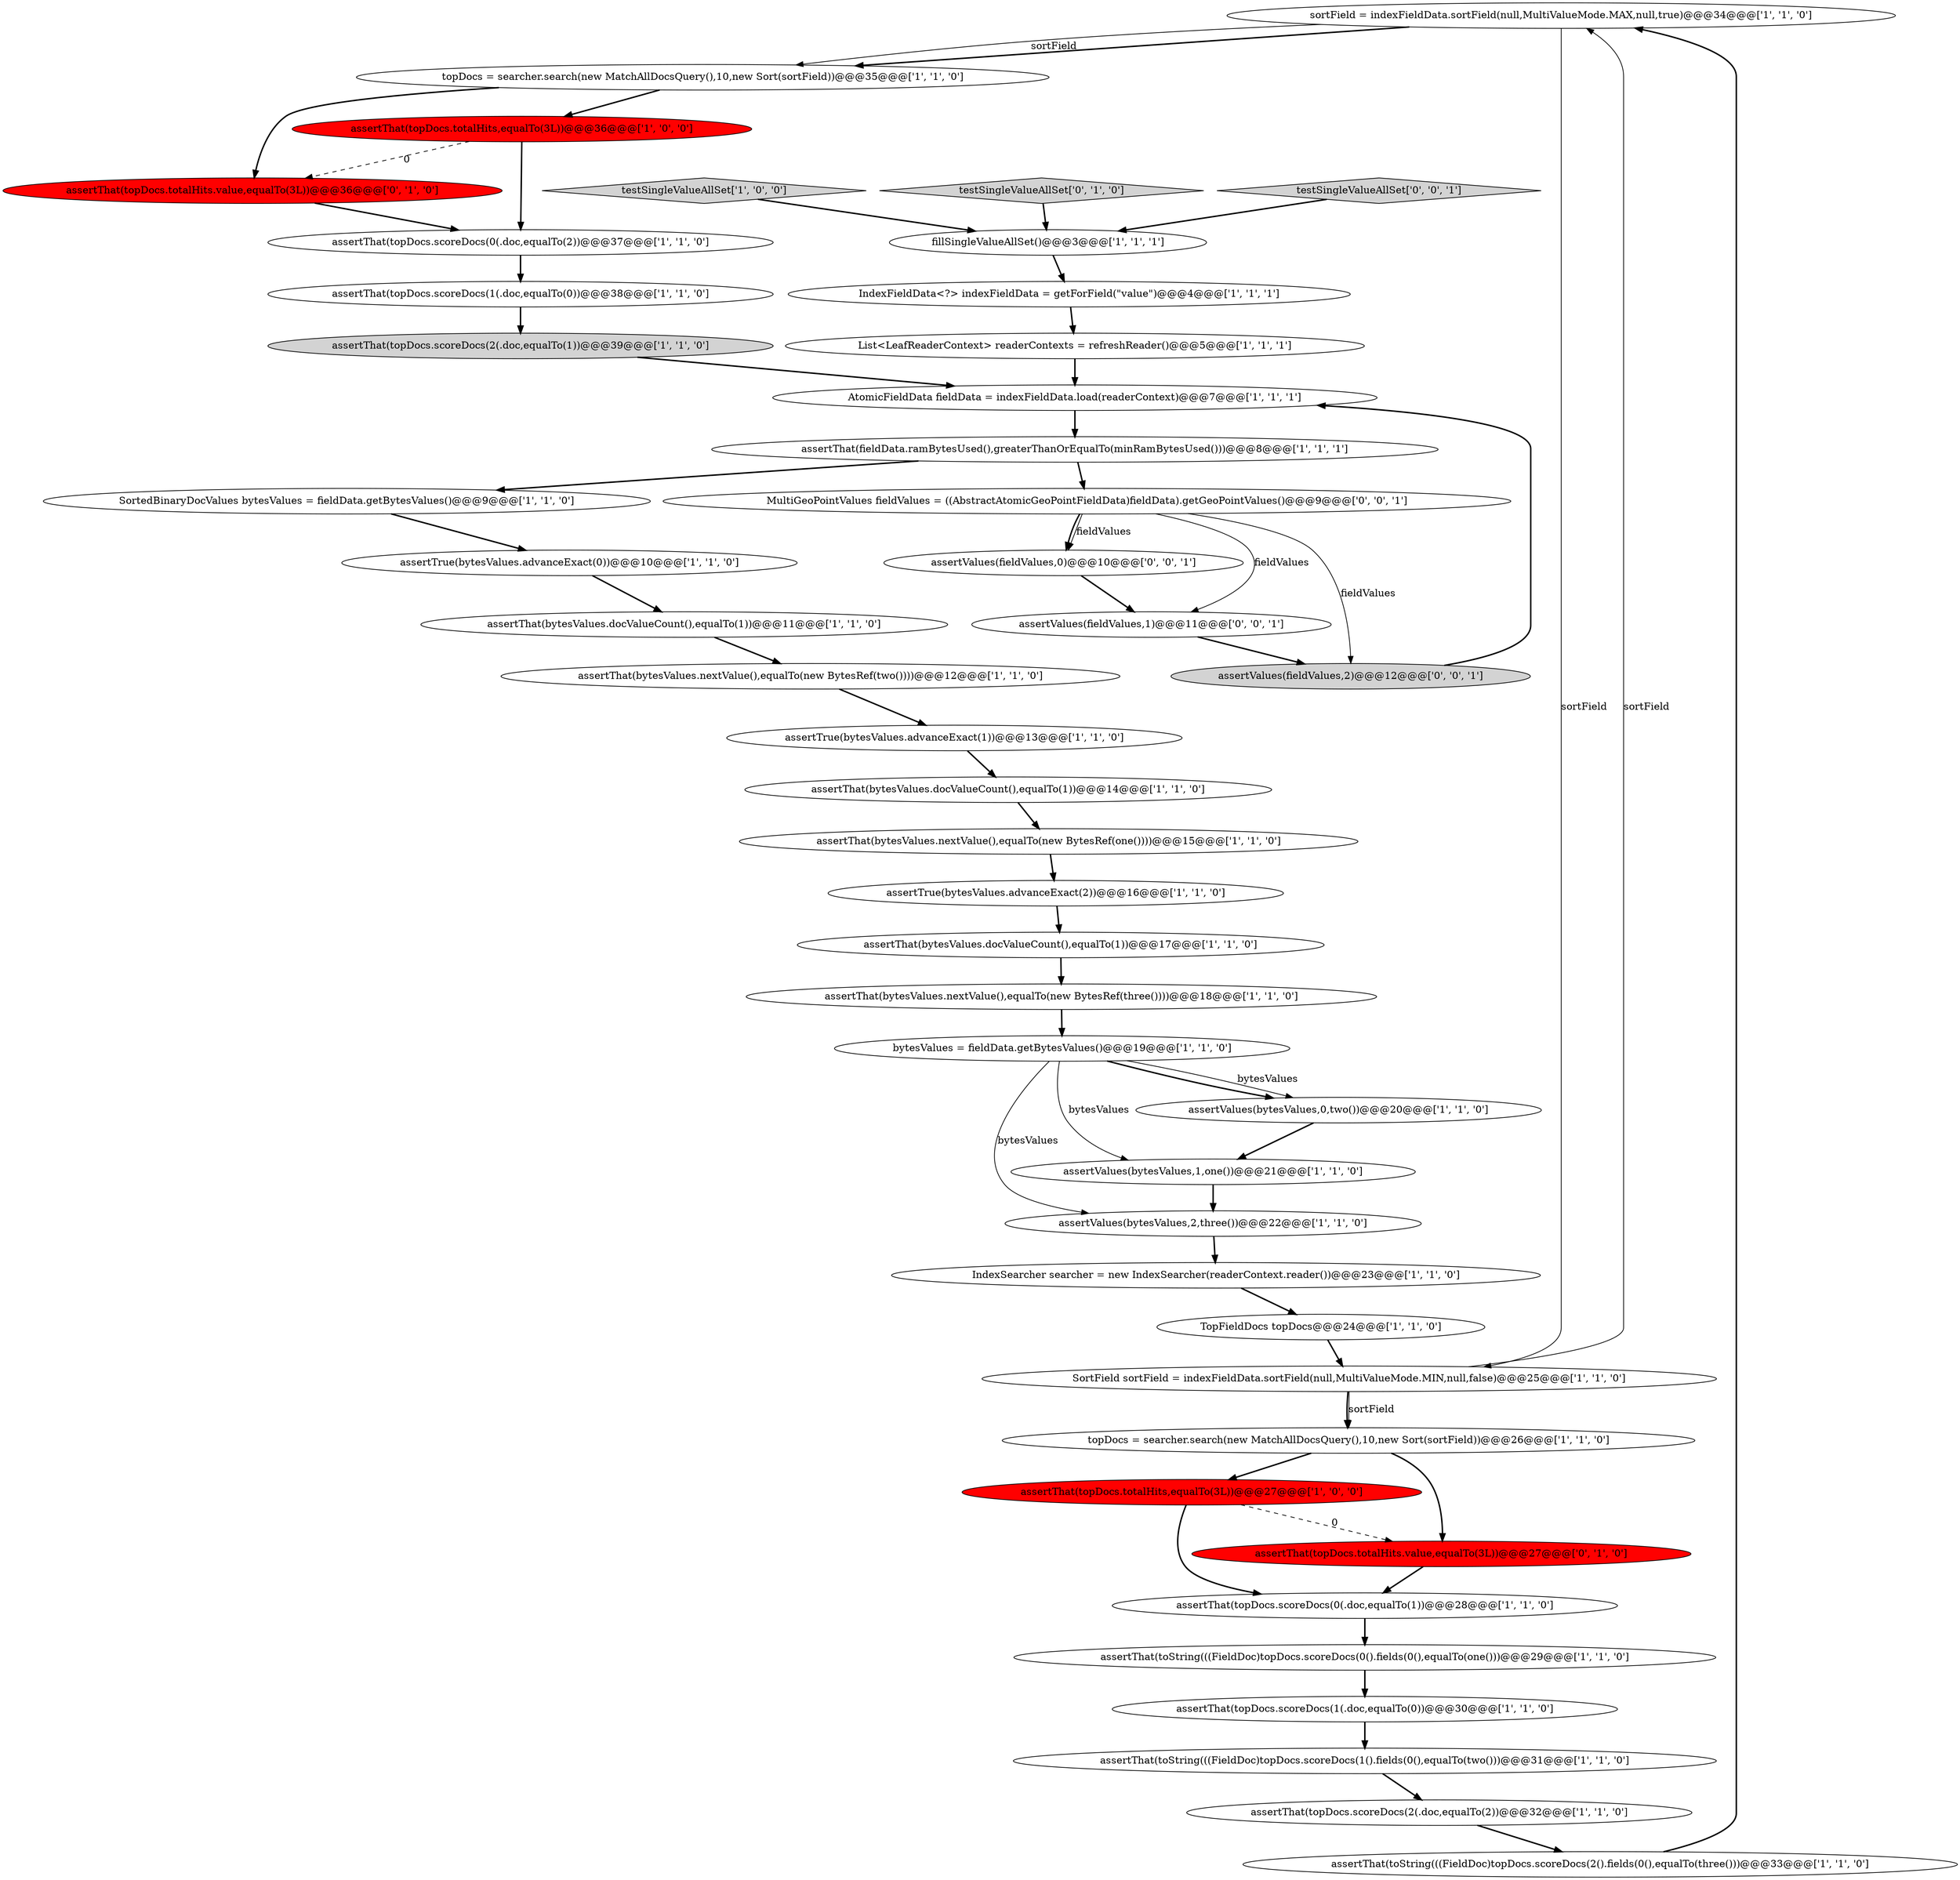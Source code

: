 digraph {
29 [style = filled, label = "sortField = indexFieldData.sortField(null,MultiValueMode.MAX,null,true)@@@34@@@['1', '1', '0']", fillcolor = white, shape = ellipse image = "AAA0AAABBB1BBB"];
31 [style = filled, label = "topDocs = searcher.search(new MatchAllDocsQuery(),10,new Sort(sortField))@@@26@@@['1', '1', '0']", fillcolor = white, shape = ellipse image = "AAA0AAABBB1BBB"];
32 [style = filled, label = "assertThat(bytesValues.nextValue(),equalTo(new BytesRef(one())))@@@15@@@['1', '1', '0']", fillcolor = white, shape = ellipse image = "AAA0AAABBB1BBB"];
44 [style = filled, label = "assertValues(fieldValues,1)@@@11@@@['0', '0', '1']", fillcolor = white, shape = ellipse image = "AAA0AAABBB3BBB"];
40 [style = filled, label = "assertValues(fieldValues,2)@@@12@@@['0', '0', '1']", fillcolor = lightgray, shape = ellipse image = "AAA0AAABBB3BBB"];
30 [style = filled, label = "SortedBinaryDocValues bytesValues = fieldData.getBytesValues()@@@9@@@['1', '1', '0']", fillcolor = white, shape = ellipse image = "AAA0AAABBB1BBB"];
41 [style = filled, label = "MultiGeoPointValues fieldValues = ((AbstractAtomicGeoPointFieldData)fieldData).getGeoPointValues()@@@9@@@['0', '0', '1']", fillcolor = white, shape = ellipse image = "AAA0AAABBB3BBB"];
36 [style = filled, label = "topDocs = searcher.search(new MatchAllDocsQuery(),10,new Sort(sortField))@@@35@@@['1', '1', '0']", fillcolor = white, shape = ellipse image = "AAA0AAABBB1BBB"];
21 [style = filled, label = "IndexFieldData<?> indexFieldData = getForField(\"value\")@@@4@@@['1', '1', '1']", fillcolor = white, shape = ellipse image = "AAA0AAABBB1BBB"];
16 [style = filled, label = "assertThat(bytesValues.docValueCount(),equalTo(1))@@@11@@@['1', '1', '0']", fillcolor = white, shape = ellipse image = "AAA0AAABBB1BBB"];
33 [style = filled, label = "assertThat(toString(((FieldDoc)topDocs.scoreDocs(2().fields(0(),equalTo(three()))@@@33@@@['1', '1', '0']", fillcolor = white, shape = ellipse image = "AAA0AAABBB1BBB"];
26 [style = filled, label = "assertThat(topDocs.scoreDocs(1(.doc,equalTo(0))@@@38@@@['1', '1', '0']", fillcolor = white, shape = ellipse image = "AAA0AAABBB1BBB"];
7 [style = filled, label = "assertTrue(bytesValues.advanceExact(0))@@@10@@@['1', '1', '0']", fillcolor = white, shape = ellipse image = "AAA0AAABBB1BBB"];
0 [style = filled, label = "bytesValues = fieldData.getBytesValues()@@@19@@@['1', '1', '0']", fillcolor = white, shape = ellipse image = "AAA0AAABBB1BBB"];
17 [style = filled, label = "assertThat(bytesValues.nextValue(),equalTo(new BytesRef(two())))@@@12@@@['1', '1', '0']", fillcolor = white, shape = ellipse image = "AAA0AAABBB1BBB"];
39 [style = filled, label = "testSingleValueAllSet['0', '1', '0']", fillcolor = lightgray, shape = diamond image = "AAA0AAABBB2BBB"];
18 [style = filled, label = "assertThat(topDocs.scoreDocs(2(.doc,equalTo(1))@@@39@@@['1', '1', '0']", fillcolor = lightgray, shape = ellipse image = "AAA0AAABBB1BBB"];
22 [style = filled, label = "assertThat(fieldData.ramBytesUsed(),greaterThanOrEqualTo(minRamBytesUsed()))@@@8@@@['1', '1', '1']", fillcolor = white, shape = ellipse image = "AAA0AAABBB1BBB"];
34 [style = filled, label = "assertTrue(bytesValues.advanceExact(1))@@@13@@@['1', '1', '0']", fillcolor = white, shape = ellipse image = "AAA0AAABBB1BBB"];
28 [style = filled, label = "List<LeafReaderContext> readerContexts = refreshReader()@@@5@@@['1', '1', '1']", fillcolor = white, shape = ellipse image = "AAA0AAABBB1BBB"];
19 [style = filled, label = "assertValues(bytesValues,0,two())@@@20@@@['1', '1', '0']", fillcolor = white, shape = ellipse image = "AAA0AAABBB1BBB"];
6 [style = filled, label = "assertThat(topDocs.totalHits,equalTo(3L))@@@36@@@['1', '0', '0']", fillcolor = red, shape = ellipse image = "AAA1AAABBB1BBB"];
42 [style = filled, label = "testSingleValueAllSet['0', '0', '1']", fillcolor = lightgray, shape = diamond image = "AAA0AAABBB3BBB"];
2 [style = filled, label = "assertValues(bytesValues,1,one())@@@21@@@['1', '1', '0']", fillcolor = white, shape = ellipse image = "AAA0AAABBB1BBB"];
27 [style = filled, label = "assertTrue(bytesValues.advanceExact(2))@@@16@@@['1', '1', '0']", fillcolor = white, shape = ellipse image = "AAA0AAABBB1BBB"];
37 [style = filled, label = "assertThat(topDocs.totalHits.value,equalTo(3L))@@@36@@@['0', '1', '0']", fillcolor = red, shape = ellipse image = "AAA1AAABBB2BBB"];
8 [style = filled, label = "assertThat(bytesValues.docValueCount(),equalTo(1))@@@14@@@['1', '1', '0']", fillcolor = white, shape = ellipse image = "AAA0AAABBB1BBB"];
12 [style = filled, label = "testSingleValueAllSet['1', '0', '0']", fillcolor = lightgray, shape = diamond image = "AAA0AAABBB1BBB"];
15 [style = filled, label = "assertThat(bytesValues.nextValue(),equalTo(new BytesRef(three())))@@@18@@@['1', '1', '0']", fillcolor = white, shape = ellipse image = "AAA0AAABBB1BBB"];
23 [style = filled, label = "SortField sortField = indexFieldData.sortField(null,MultiValueMode.MIN,null,false)@@@25@@@['1', '1', '0']", fillcolor = white, shape = ellipse image = "AAA0AAABBB1BBB"];
10 [style = filled, label = "TopFieldDocs topDocs@@@24@@@['1', '1', '0']", fillcolor = white, shape = ellipse image = "AAA0AAABBB1BBB"];
9 [style = filled, label = "assertThat(bytesValues.docValueCount(),equalTo(1))@@@17@@@['1', '1', '0']", fillcolor = white, shape = ellipse image = "AAA0AAABBB1BBB"];
13 [style = filled, label = "assertThat(toString(((FieldDoc)topDocs.scoreDocs(1().fields(0(),equalTo(two()))@@@31@@@['1', '1', '0']", fillcolor = white, shape = ellipse image = "AAA0AAABBB1BBB"];
25 [style = filled, label = "assertValues(bytesValues,2,three())@@@22@@@['1', '1', '0']", fillcolor = white, shape = ellipse image = "AAA0AAABBB1BBB"];
20 [style = filled, label = "assertThat(toString(((FieldDoc)topDocs.scoreDocs(0().fields(0(),equalTo(one()))@@@29@@@['1', '1', '0']", fillcolor = white, shape = ellipse image = "AAA0AAABBB1BBB"];
3 [style = filled, label = "assertThat(topDocs.scoreDocs(0(.doc,equalTo(1))@@@28@@@['1', '1', '0']", fillcolor = white, shape = ellipse image = "AAA0AAABBB1BBB"];
14 [style = filled, label = "IndexSearcher searcher = new IndexSearcher(readerContext.reader())@@@23@@@['1', '1', '0']", fillcolor = white, shape = ellipse image = "AAA0AAABBB1BBB"];
5 [style = filled, label = "assertThat(topDocs.totalHits,equalTo(3L))@@@27@@@['1', '0', '0']", fillcolor = red, shape = ellipse image = "AAA1AAABBB1BBB"];
38 [style = filled, label = "assertThat(topDocs.totalHits.value,equalTo(3L))@@@27@@@['0', '1', '0']", fillcolor = red, shape = ellipse image = "AAA1AAABBB2BBB"];
35 [style = filled, label = "assertThat(topDocs.scoreDocs(1(.doc,equalTo(0))@@@30@@@['1', '1', '0']", fillcolor = white, shape = ellipse image = "AAA0AAABBB1BBB"];
43 [style = filled, label = "assertValues(fieldValues,0)@@@10@@@['0', '0', '1']", fillcolor = white, shape = ellipse image = "AAA0AAABBB3BBB"];
1 [style = filled, label = "fillSingleValueAllSet()@@@3@@@['1', '1', '1']", fillcolor = white, shape = ellipse image = "AAA0AAABBB1BBB"];
4 [style = filled, label = "assertThat(topDocs.scoreDocs(2(.doc,equalTo(2))@@@32@@@['1', '1', '0']", fillcolor = white, shape = ellipse image = "AAA0AAABBB1BBB"];
24 [style = filled, label = "AtomicFieldData fieldData = indexFieldData.load(readerContext)@@@7@@@['1', '1', '1']", fillcolor = white, shape = ellipse image = "AAA0AAABBB1BBB"];
11 [style = filled, label = "assertThat(topDocs.scoreDocs(0(.doc,equalTo(2))@@@37@@@['1', '1', '0']", fillcolor = white, shape = ellipse image = "AAA0AAABBB1BBB"];
23->31 [style = bold, label=""];
5->3 [style = bold, label=""];
29->36 [style = bold, label=""];
36->6 [style = bold, label=""];
18->24 [style = bold, label=""];
8->32 [style = bold, label=""];
37->11 [style = bold, label=""];
41->40 [style = solid, label="fieldValues"];
0->19 [style = bold, label=""];
31->5 [style = bold, label=""];
27->9 [style = bold, label=""];
29->23 [style = solid, label="sortField"];
22->41 [style = bold, label=""];
44->40 [style = bold, label=""];
14->10 [style = bold, label=""];
32->27 [style = bold, label=""];
31->38 [style = bold, label=""];
19->2 [style = bold, label=""];
16->17 [style = bold, label=""];
34->8 [style = bold, label=""];
25->14 [style = bold, label=""];
0->25 [style = solid, label="bytesValues"];
4->33 [style = bold, label=""];
6->37 [style = dashed, label="0"];
24->22 [style = bold, label=""];
12->1 [style = bold, label=""];
38->3 [style = bold, label=""];
22->30 [style = bold, label=""];
21->28 [style = bold, label=""];
33->29 [style = bold, label=""];
23->29 [style = solid, label="sortField"];
17->34 [style = bold, label=""];
3->20 [style = bold, label=""];
10->23 [style = bold, label=""];
1->21 [style = bold, label=""];
30->7 [style = bold, label=""];
9->15 [style = bold, label=""];
15->0 [style = bold, label=""];
6->11 [style = bold, label=""];
41->44 [style = solid, label="fieldValues"];
7->16 [style = bold, label=""];
28->24 [style = bold, label=""];
23->31 [style = solid, label="sortField"];
39->1 [style = bold, label=""];
40->24 [style = bold, label=""];
42->1 [style = bold, label=""];
5->38 [style = dashed, label="0"];
36->37 [style = bold, label=""];
20->35 [style = bold, label=""];
0->19 [style = solid, label="bytesValues"];
35->13 [style = bold, label=""];
0->2 [style = solid, label="bytesValues"];
2->25 [style = bold, label=""];
43->44 [style = bold, label=""];
41->43 [style = bold, label=""];
29->36 [style = solid, label="sortField"];
41->43 [style = solid, label="fieldValues"];
11->26 [style = bold, label=""];
26->18 [style = bold, label=""];
13->4 [style = bold, label=""];
}
